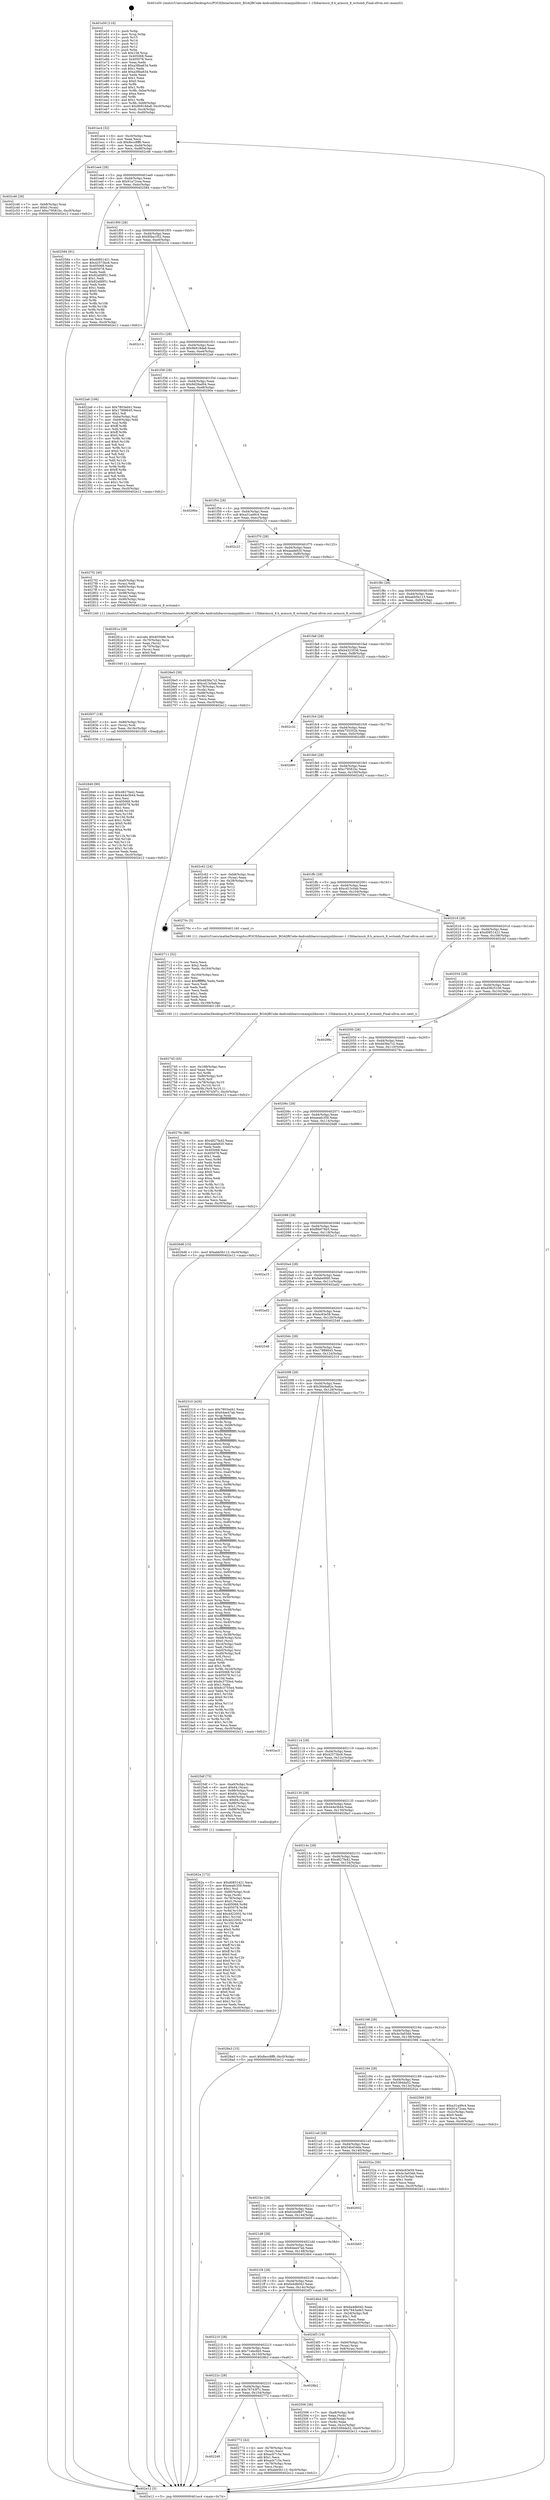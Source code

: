 digraph "0x401e50" {
  label = "0x401e50 (/mnt/c/Users/mathe/Desktop/tcc/POCII/binaries/extr_BGAQRCode-Androidzbarsrcmainjnilibiconv-1.15libarmscii_8.h_armscii_8_wctomb_Final-ollvm.out::main(0))"
  labelloc = "t"
  node[shape=record]

  Entry [label="",width=0.3,height=0.3,shape=circle,fillcolor=black,style=filled]
  "0x401ec4" [label="{
     0x401ec4 [32]\l
     | [instrs]\l
     &nbsp;&nbsp;0x401ec4 \<+6\>: mov -0xc0(%rbp),%eax\l
     &nbsp;&nbsp;0x401eca \<+2\>: mov %eax,%ecx\l
     &nbsp;&nbsp;0x401ecc \<+6\>: sub $0x8ecc8ff6,%ecx\l
     &nbsp;&nbsp;0x401ed2 \<+6\>: mov %eax,-0xd4(%rbp)\l
     &nbsp;&nbsp;0x401ed8 \<+6\>: mov %ecx,-0xd8(%rbp)\l
     &nbsp;&nbsp;0x401ede \<+6\>: je 0000000000402c46 \<main+0xdf6\>\l
  }"]
  "0x402c46" [label="{
     0x402c46 [28]\l
     | [instrs]\l
     &nbsp;&nbsp;0x402c46 \<+7\>: mov -0xb8(%rbp),%rax\l
     &nbsp;&nbsp;0x402c4d \<+6\>: movl $0x0,(%rax)\l
     &nbsp;&nbsp;0x402c53 \<+10\>: movl $0xc79581bc,-0xc0(%rbp)\l
     &nbsp;&nbsp;0x402c5d \<+5\>: jmp 0000000000402e12 \<main+0xfc2\>\l
  }"]
  "0x401ee4" [label="{
     0x401ee4 [28]\l
     | [instrs]\l
     &nbsp;&nbsp;0x401ee4 \<+5\>: jmp 0000000000401ee9 \<main+0x99\>\l
     &nbsp;&nbsp;0x401ee9 \<+6\>: mov -0xd4(%rbp),%eax\l
     &nbsp;&nbsp;0x401eef \<+5\>: sub $0x91a72cea,%eax\l
     &nbsp;&nbsp;0x401ef4 \<+6\>: mov %eax,-0xdc(%rbp)\l
     &nbsp;&nbsp;0x401efa \<+6\>: je 0000000000402584 \<main+0x734\>\l
  }"]
  Exit [label="",width=0.3,height=0.3,shape=circle,fillcolor=black,style=filled,peripheries=2]
  "0x402584" [label="{
     0x402584 [91]\l
     | [instrs]\l
     &nbsp;&nbsp;0x402584 \<+5\>: mov $0xd0851421,%eax\l
     &nbsp;&nbsp;0x402589 \<+5\>: mov $0x42573bc6,%ecx\l
     &nbsp;&nbsp;0x40258e \<+7\>: mov 0x405068,%edx\l
     &nbsp;&nbsp;0x402595 \<+7\>: mov 0x405078,%esi\l
     &nbsp;&nbsp;0x40259c \<+2\>: mov %edx,%edi\l
     &nbsp;&nbsp;0x40259e \<+6\>: add $0x82afd951,%edi\l
     &nbsp;&nbsp;0x4025a4 \<+3\>: sub $0x1,%edi\l
     &nbsp;&nbsp;0x4025a7 \<+6\>: sub $0x82afd951,%edi\l
     &nbsp;&nbsp;0x4025ad \<+3\>: imul %edi,%edx\l
     &nbsp;&nbsp;0x4025b0 \<+3\>: and $0x1,%edx\l
     &nbsp;&nbsp;0x4025b3 \<+3\>: cmp $0x0,%edx\l
     &nbsp;&nbsp;0x4025b6 \<+4\>: sete %r8b\l
     &nbsp;&nbsp;0x4025ba \<+3\>: cmp $0xa,%esi\l
     &nbsp;&nbsp;0x4025bd \<+4\>: setl %r9b\l
     &nbsp;&nbsp;0x4025c1 \<+3\>: mov %r8b,%r10b\l
     &nbsp;&nbsp;0x4025c4 \<+3\>: and %r9b,%r10b\l
     &nbsp;&nbsp;0x4025c7 \<+3\>: xor %r9b,%r8b\l
     &nbsp;&nbsp;0x4025ca \<+3\>: or %r8b,%r10b\l
     &nbsp;&nbsp;0x4025cd \<+4\>: test $0x1,%r10b\l
     &nbsp;&nbsp;0x4025d1 \<+3\>: cmovne %ecx,%eax\l
     &nbsp;&nbsp;0x4025d4 \<+6\>: mov %eax,-0xc0(%rbp)\l
     &nbsp;&nbsp;0x4025da \<+5\>: jmp 0000000000402e12 \<main+0xfc2\>\l
  }"]
  "0x401f00" [label="{
     0x401f00 [28]\l
     | [instrs]\l
     &nbsp;&nbsp;0x401f00 \<+5\>: jmp 0000000000401f05 \<main+0xb5\>\l
     &nbsp;&nbsp;0x401f05 \<+6\>: mov -0xd4(%rbp),%eax\l
     &nbsp;&nbsp;0x401f0b \<+5\>: sub $0x95ba1f52,%eax\l
     &nbsp;&nbsp;0x401f10 \<+6\>: mov %eax,-0xe0(%rbp)\l
     &nbsp;&nbsp;0x401f16 \<+6\>: je 0000000000402c14 \<main+0xdc4\>\l
  }"]
  "0x402849" [label="{
     0x402849 [90]\l
     | [instrs]\l
     &nbsp;&nbsp;0x402849 \<+5\>: mov $0x4827fa42,%eax\l
     &nbsp;&nbsp;0x40284e \<+5\>: mov $0x444e3b44,%edx\l
     &nbsp;&nbsp;0x402853 \<+2\>: xor %esi,%esi\l
     &nbsp;&nbsp;0x402855 \<+8\>: mov 0x405068,%r8d\l
     &nbsp;&nbsp;0x40285d \<+8\>: mov 0x405078,%r9d\l
     &nbsp;&nbsp;0x402865 \<+3\>: sub $0x1,%esi\l
     &nbsp;&nbsp;0x402868 \<+3\>: mov %r8d,%r10d\l
     &nbsp;&nbsp;0x40286b \<+3\>: add %esi,%r10d\l
     &nbsp;&nbsp;0x40286e \<+4\>: imul %r10d,%r8d\l
     &nbsp;&nbsp;0x402872 \<+4\>: and $0x1,%r8d\l
     &nbsp;&nbsp;0x402876 \<+4\>: cmp $0x0,%r8d\l
     &nbsp;&nbsp;0x40287a \<+4\>: sete %r11b\l
     &nbsp;&nbsp;0x40287e \<+4\>: cmp $0xa,%r9d\l
     &nbsp;&nbsp;0x402882 \<+3\>: setl %bl\l
     &nbsp;&nbsp;0x402885 \<+3\>: mov %r11b,%r14b\l
     &nbsp;&nbsp;0x402888 \<+3\>: and %bl,%r14b\l
     &nbsp;&nbsp;0x40288b \<+3\>: xor %bl,%r11b\l
     &nbsp;&nbsp;0x40288e \<+3\>: or %r11b,%r14b\l
     &nbsp;&nbsp;0x402891 \<+4\>: test $0x1,%r14b\l
     &nbsp;&nbsp;0x402895 \<+3\>: cmovne %edx,%eax\l
     &nbsp;&nbsp;0x402898 \<+6\>: mov %eax,-0xc0(%rbp)\l
     &nbsp;&nbsp;0x40289e \<+5\>: jmp 0000000000402e12 \<main+0xfc2\>\l
  }"]
  "0x402c14" [label="{
     0x402c14\l
  }", style=dashed]
  "0x401f1c" [label="{
     0x401f1c [28]\l
     | [instrs]\l
     &nbsp;&nbsp;0x401f1c \<+5\>: jmp 0000000000401f21 \<main+0xd1\>\l
     &nbsp;&nbsp;0x401f21 \<+6\>: mov -0xd4(%rbp),%eax\l
     &nbsp;&nbsp;0x401f27 \<+5\>: sub $0x9b918da8,%eax\l
     &nbsp;&nbsp;0x401f2c \<+6\>: mov %eax,-0xe4(%rbp)\l
     &nbsp;&nbsp;0x401f32 \<+6\>: je 00000000004022a6 \<main+0x456\>\l
  }"]
  "0x402837" [label="{
     0x402837 [18]\l
     | [instrs]\l
     &nbsp;&nbsp;0x402837 \<+4\>: mov -0x80(%rbp),%rcx\l
     &nbsp;&nbsp;0x40283b \<+3\>: mov (%rcx),%rdi\l
     &nbsp;&nbsp;0x40283e \<+6\>: mov %eax,-0x16c(%rbp)\l
     &nbsp;&nbsp;0x402844 \<+5\>: call 0000000000401030 \<free@plt\>\l
     | [calls]\l
     &nbsp;&nbsp;0x401030 \{1\} (unknown)\l
  }"]
  "0x4022a6" [label="{
     0x4022a6 [106]\l
     | [instrs]\l
     &nbsp;&nbsp;0x4022a6 \<+5\>: mov $0x7803ed41,%eax\l
     &nbsp;&nbsp;0x4022ab \<+5\>: mov $0x17888645,%ecx\l
     &nbsp;&nbsp;0x4022b0 \<+2\>: mov $0x1,%dl\l
     &nbsp;&nbsp;0x4022b2 \<+7\>: mov -0xba(%rbp),%sil\l
     &nbsp;&nbsp;0x4022b9 \<+7\>: mov -0xb9(%rbp),%dil\l
     &nbsp;&nbsp;0x4022c0 \<+3\>: mov %sil,%r8b\l
     &nbsp;&nbsp;0x4022c3 \<+4\>: xor $0xff,%r8b\l
     &nbsp;&nbsp;0x4022c7 \<+3\>: mov %dil,%r9b\l
     &nbsp;&nbsp;0x4022ca \<+4\>: xor $0xff,%r9b\l
     &nbsp;&nbsp;0x4022ce \<+3\>: xor $0x0,%dl\l
     &nbsp;&nbsp;0x4022d1 \<+3\>: mov %r8b,%r10b\l
     &nbsp;&nbsp;0x4022d4 \<+4\>: and $0x0,%r10b\l
     &nbsp;&nbsp;0x4022d8 \<+3\>: and %dl,%sil\l
     &nbsp;&nbsp;0x4022db \<+3\>: mov %r9b,%r11b\l
     &nbsp;&nbsp;0x4022de \<+4\>: and $0x0,%r11b\l
     &nbsp;&nbsp;0x4022e2 \<+3\>: and %dl,%dil\l
     &nbsp;&nbsp;0x4022e5 \<+3\>: or %sil,%r10b\l
     &nbsp;&nbsp;0x4022e8 \<+3\>: or %dil,%r11b\l
     &nbsp;&nbsp;0x4022eb \<+3\>: xor %r11b,%r10b\l
     &nbsp;&nbsp;0x4022ee \<+3\>: or %r9b,%r8b\l
     &nbsp;&nbsp;0x4022f1 \<+4\>: xor $0xff,%r8b\l
     &nbsp;&nbsp;0x4022f5 \<+3\>: or $0x0,%dl\l
     &nbsp;&nbsp;0x4022f8 \<+3\>: and %dl,%r8b\l
     &nbsp;&nbsp;0x4022fb \<+3\>: or %r8b,%r10b\l
     &nbsp;&nbsp;0x4022fe \<+4\>: test $0x1,%r10b\l
     &nbsp;&nbsp;0x402302 \<+3\>: cmovne %ecx,%eax\l
     &nbsp;&nbsp;0x402305 \<+6\>: mov %eax,-0xc0(%rbp)\l
     &nbsp;&nbsp;0x40230b \<+5\>: jmp 0000000000402e12 \<main+0xfc2\>\l
  }"]
  "0x401f38" [label="{
     0x401f38 [28]\l
     | [instrs]\l
     &nbsp;&nbsp;0x401f38 \<+5\>: jmp 0000000000401f3d \<main+0xed\>\l
     &nbsp;&nbsp;0x401f3d \<+6\>: mov -0xd4(%rbp),%eax\l
     &nbsp;&nbsp;0x401f43 \<+5\>: sub $0x9d29ad04,%eax\l
     &nbsp;&nbsp;0x401f48 \<+6\>: mov %eax,-0xe8(%rbp)\l
     &nbsp;&nbsp;0x401f4e \<+6\>: je 000000000040290e \<main+0xabe\>\l
  }"]
  "0x402e12" [label="{
     0x402e12 [5]\l
     | [instrs]\l
     &nbsp;&nbsp;0x402e12 \<+5\>: jmp 0000000000401ec4 \<main+0x74\>\l
  }"]
  "0x401e50" [label="{
     0x401e50 [116]\l
     | [instrs]\l
     &nbsp;&nbsp;0x401e50 \<+1\>: push %rbp\l
     &nbsp;&nbsp;0x401e51 \<+3\>: mov %rsp,%rbp\l
     &nbsp;&nbsp;0x401e54 \<+2\>: push %r15\l
     &nbsp;&nbsp;0x401e56 \<+2\>: push %r14\l
     &nbsp;&nbsp;0x401e58 \<+2\>: push %r13\l
     &nbsp;&nbsp;0x401e5a \<+2\>: push %r12\l
     &nbsp;&nbsp;0x401e5c \<+1\>: push %rbx\l
     &nbsp;&nbsp;0x401e5d \<+7\>: sub $0x158,%rsp\l
     &nbsp;&nbsp;0x401e64 \<+7\>: mov 0x405068,%eax\l
     &nbsp;&nbsp;0x401e6b \<+7\>: mov 0x405078,%ecx\l
     &nbsp;&nbsp;0x401e72 \<+2\>: mov %eax,%edx\l
     &nbsp;&nbsp;0x401e74 \<+6\>: sub $0xa38ba634,%edx\l
     &nbsp;&nbsp;0x401e7a \<+3\>: sub $0x1,%edx\l
     &nbsp;&nbsp;0x401e7d \<+6\>: add $0xa38ba634,%edx\l
     &nbsp;&nbsp;0x401e83 \<+3\>: imul %edx,%eax\l
     &nbsp;&nbsp;0x401e86 \<+3\>: and $0x1,%eax\l
     &nbsp;&nbsp;0x401e89 \<+3\>: cmp $0x0,%eax\l
     &nbsp;&nbsp;0x401e8c \<+4\>: sete %r8b\l
     &nbsp;&nbsp;0x401e90 \<+4\>: and $0x1,%r8b\l
     &nbsp;&nbsp;0x401e94 \<+7\>: mov %r8b,-0xba(%rbp)\l
     &nbsp;&nbsp;0x401e9b \<+3\>: cmp $0xa,%ecx\l
     &nbsp;&nbsp;0x401e9e \<+4\>: setl %r8b\l
     &nbsp;&nbsp;0x401ea2 \<+4\>: and $0x1,%r8b\l
     &nbsp;&nbsp;0x401ea6 \<+7\>: mov %r8b,-0xb9(%rbp)\l
     &nbsp;&nbsp;0x401ead \<+10\>: movl $0x9b918da8,-0xc0(%rbp)\l
     &nbsp;&nbsp;0x401eb7 \<+6\>: mov %edi,-0xc4(%rbp)\l
     &nbsp;&nbsp;0x401ebd \<+7\>: mov %rsi,-0xd0(%rbp)\l
  }"]
  "0x40281a" [label="{
     0x40281a [29]\l
     | [instrs]\l
     &nbsp;&nbsp;0x40281a \<+10\>: movabs $0x4030d6,%rdi\l
     &nbsp;&nbsp;0x402824 \<+4\>: mov -0x70(%rbp),%rcx\l
     &nbsp;&nbsp;0x402828 \<+2\>: mov %eax,(%rcx)\l
     &nbsp;&nbsp;0x40282a \<+4\>: mov -0x70(%rbp),%rcx\l
     &nbsp;&nbsp;0x40282e \<+2\>: mov (%rcx),%esi\l
     &nbsp;&nbsp;0x402830 \<+2\>: mov $0x0,%al\l
     &nbsp;&nbsp;0x402832 \<+5\>: call 0000000000401040 \<printf@plt\>\l
     | [calls]\l
     &nbsp;&nbsp;0x401040 \{1\} (unknown)\l
  }"]
  "0x40290e" [label="{
     0x40290e\l
  }", style=dashed]
  "0x401f54" [label="{
     0x401f54 [28]\l
     | [instrs]\l
     &nbsp;&nbsp;0x401f54 \<+5\>: jmp 0000000000401f59 \<main+0x109\>\l
     &nbsp;&nbsp;0x401f59 \<+6\>: mov -0xd4(%rbp),%eax\l
     &nbsp;&nbsp;0x401f5f \<+5\>: sub $0xa31a49c4,%eax\l
     &nbsp;&nbsp;0x401f64 \<+6\>: mov %eax,-0xec(%rbp)\l
     &nbsp;&nbsp;0x401f6a \<+6\>: je 0000000000402c23 \<main+0xdd3\>\l
  }"]
  "0x402248" [label="{
     0x402248\l
  }", style=dashed]
  "0x402c23" [label="{
     0x402c23\l
  }", style=dashed]
  "0x401f70" [label="{
     0x401f70 [28]\l
     | [instrs]\l
     &nbsp;&nbsp;0x401f70 \<+5\>: jmp 0000000000401f75 \<main+0x125\>\l
     &nbsp;&nbsp;0x401f75 \<+6\>: mov -0xd4(%rbp),%eax\l
     &nbsp;&nbsp;0x401f7b \<+5\>: sub $0xaaafa920,%eax\l
     &nbsp;&nbsp;0x401f80 \<+6\>: mov %eax,-0xf0(%rbp)\l
     &nbsp;&nbsp;0x401f86 \<+6\>: je 00000000004027f2 \<main+0x9a2\>\l
  }"]
  "0x402772" [label="{
     0x402772 [42]\l
     | [instrs]\l
     &nbsp;&nbsp;0x402772 \<+4\>: mov -0x78(%rbp),%rax\l
     &nbsp;&nbsp;0x402776 \<+2\>: mov (%rax),%ecx\l
     &nbsp;&nbsp;0x402778 \<+6\>: sub $0xacb715e,%ecx\l
     &nbsp;&nbsp;0x40277e \<+3\>: add $0x1,%ecx\l
     &nbsp;&nbsp;0x402781 \<+6\>: add $0xacb715e,%ecx\l
     &nbsp;&nbsp;0x402787 \<+4\>: mov -0x78(%rbp),%rax\l
     &nbsp;&nbsp;0x40278b \<+2\>: mov %ecx,(%rax)\l
     &nbsp;&nbsp;0x40278d \<+10\>: movl $0xabb5b113,-0xc0(%rbp)\l
     &nbsp;&nbsp;0x402797 \<+5\>: jmp 0000000000402e12 \<main+0xfc2\>\l
  }"]
  "0x4027f2" [label="{
     0x4027f2 [40]\l
     | [instrs]\l
     &nbsp;&nbsp;0x4027f2 \<+7\>: mov -0xa0(%rbp),%rax\l
     &nbsp;&nbsp;0x4027f9 \<+2\>: mov (%rax),%edi\l
     &nbsp;&nbsp;0x4027fb \<+4\>: mov -0x80(%rbp),%rax\l
     &nbsp;&nbsp;0x4027ff \<+3\>: mov (%rax),%rsi\l
     &nbsp;&nbsp;0x402802 \<+7\>: mov -0x98(%rbp),%rax\l
     &nbsp;&nbsp;0x402809 \<+2\>: mov (%rax),%edx\l
     &nbsp;&nbsp;0x40280b \<+7\>: mov -0x90(%rbp),%rax\l
     &nbsp;&nbsp;0x402812 \<+3\>: mov (%rax),%rcx\l
     &nbsp;&nbsp;0x402815 \<+5\>: call 0000000000401240 \<armscii_8_wctomb\>\l
     | [calls]\l
     &nbsp;&nbsp;0x401240 \{1\} (/mnt/c/Users/mathe/Desktop/tcc/POCII/binaries/extr_BGAQRCode-Androidzbarsrcmainjnilibiconv-1.15libarmscii_8.h_armscii_8_wctomb_Final-ollvm.out::armscii_8_wctomb)\l
  }"]
  "0x401f8c" [label="{
     0x401f8c [28]\l
     | [instrs]\l
     &nbsp;&nbsp;0x401f8c \<+5\>: jmp 0000000000401f91 \<main+0x141\>\l
     &nbsp;&nbsp;0x401f91 \<+6\>: mov -0xd4(%rbp),%eax\l
     &nbsp;&nbsp;0x401f97 \<+5\>: sub $0xabb5b113,%eax\l
     &nbsp;&nbsp;0x401f9c \<+6\>: mov %eax,-0xf4(%rbp)\l
     &nbsp;&nbsp;0x401fa2 \<+6\>: je 00000000004026e5 \<main+0x895\>\l
  }"]
  "0x40222c" [label="{
     0x40222c [28]\l
     | [instrs]\l
     &nbsp;&nbsp;0x40222c \<+5\>: jmp 0000000000402231 \<main+0x3e1\>\l
     &nbsp;&nbsp;0x402231 \<+6\>: mov -0xd4(%rbp),%eax\l
     &nbsp;&nbsp;0x402237 \<+5\>: sub $0x76743f7c,%eax\l
     &nbsp;&nbsp;0x40223c \<+6\>: mov %eax,-0x154(%rbp)\l
     &nbsp;&nbsp;0x402242 \<+6\>: je 0000000000402772 \<main+0x922\>\l
  }"]
  "0x4026e5" [label="{
     0x4026e5 [39]\l
     | [instrs]\l
     &nbsp;&nbsp;0x4026e5 \<+5\>: mov $0xdd36a7c2,%eax\l
     &nbsp;&nbsp;0x4026ea \<+5\>: mov $0xcd13c0ab,%ecx\l
     &nbsp;&nbsp;0x4026ef \<+4\>: mov -0x78(%rbp),%rdx\l
     &nbsp;&nbsp;0x4026f3 \<+2\>: mov (%rdx),%esi\l
     &nbsp;&nbsp;0x4026f5 \<+7\>: mov -0x88(%rbp),%rdx\l
     &nbsp;&nbsp;0x4026fc \<+2\>: cmp (%rdx),%esi\l
     &nbsp;&nbsp;0x4026fe \<+3\>: cmovl %ecx,%eax\l
     &nbsp;&nbsp;0x402701 \<+6\>: mov %eax,-0xc0(%rbp)\l
     &nbsp;&nbsp;0x402707 \<+5\>: jmp 0000000000402e12 \<main+0xfc2\>\l
  }"]
  "0x401fa8" [label="{
     0x401fa8 [28]\l
     | [instrs]\l
     &nbsp;&nbsp;0x401fa8 \<+5\>: jmp 0000000000401fad \<main+0x15d\>\l
     &nbsp;&nbsp;0x401fad \<+6\>: mov -0xd4(%rbp),%eax\l
     &nbsp;&nbsp;0x401fb3 \<+5\>: sub $0xb4323536,%eax\l
     &nbsp;&nbsp;0x401fb8 \<+6\>: mov %eax,-0xf8(%rbp)\l
     &nbsp;&nbsp;0x401fbe \<+6\>: je 0000000000402c32 \<main+0xde2\>\l
  }"]
  "0x4028b2" [label="{
     0x4028b2\l
  }", style=dashed]
  "0x402c32" [label="{
     0x402c32\l
  }", style=dashed]
  "0x401fc4" [label="{
     0x401fc4 [28]\l
     | [instrs]\l
     &nbsp;&nbsp;0x401fc4 \<+5\>: jmp 0000000000401fc9 \<main+0x179\>\l
     &nbsp;&nbsp;0x401fc9 \<+6\>: mov -0xd4(%rbp),%eax\l
     &nbsp;&nbsp;0x401fcf \<+5\>: sub $0xb755352b,%eax\l
     &nbsp;&nbsp;0x401fd4 \<+6\>: mov %eax,-0xfc(%rbp)\l
     &nbsp;&nbsp;0x401fda \<+6\>: je 0000000000402d90 \<main+0xf40\>\l
  }"]
  "0x402745" [label="{
     0x402745 [45]\l
     | [instrs]\l
     &nbsp;&nbsp;0x402745 \<+6\>: mov -0x168(%rbp),%ecx\l
     &nbsp;&nbsp;0x40274b \<+3\>: imul %eax,%ecx\l
     &nbsp;&nbsp;0x40274e \<+3\>: mov %cl,%r8b\l
     &nbsp;&nbsp;0x402751 \<+4\>: mov -0x80(%rbp),%r9\l
     &nbsp;&nbsp;0x402755 \<+3\>: mov (%r9),%r9\l
     &nbsp;&nbsp;0x402758 \<+4\>: mov -0x78(%rbp),%r10\l
     &nbsp;&nbsp;0x40275c \<+3\>: movslq (%r10),%r10\l
     &nbsp;&nbsp;0x40275f \<+4\>: mov %r8b,(%r9,%r10,1)\l
     &nbsp;&nbsp;0x402763 \<+10\>: movl $0x76743f7c,-0xc0(%rbp)\l
     &nbsp;&nbsp;0x40276d \<+5\>: jmp 0000000000402e12 \<main+0xfc2\>\l
  }"]
  "0x402d90" [label="{
     0x402d90\l
  }", style=dashed]
  "0x401fe0" [label="{
     0x401fe0 [28]\l
     | [instrs]\l
     &nbsp;&nbsp;0x401fe0 \<+5\>: jmp 0000000000401fe5 \<main+0x195\>\l
     &nbsp;&nbsp;0x401fe5 \<+6\>: mov -0xd4(%rbp),%eax\l
     &nbsp;&nbsp;0x401feb \<+5\>: sub $0xc79581bc,%eax\l
     &nbsp;&nbsp;0x401ff0 \<+6\>: mov %eax,-0x100(%rbp)\l
     &nbsp;&nbsp;0x401ff6 \<+6\>: je 0000000000402c62 \<main+0xe12\>\l
  }"]
  "0x402711" [label="{
     0x402711 [52]\l
     | [instrs]\l
     &nbsp;&nbsp;0x402711 \<+2\>: xor %ecx,%ecx\l
     &nbsp;&nbsp;0x402713 \<+5\>: mov $0x2,%edx\l
     &nbsp;&nbsp;0x402718 \<+6\>: mov %edx,-0x164(%rbp)\l
     &nbsp;&nbsp;0x40271e \<+1\>: cltd\l
     &nbsp;&nbsp;0x40271f \<+6\>: mov -0x164(%rbp),%esi\l
     &nbsp;&nbsp;0x402725 \<+2\>: idiv %esi\l
     &nbsp;&nbsp;0x402727 \<+6\>: imul $0xfffffffe,%edx,%edx\l
     &nbsp;&nbsp;0x40272d \<+2\>: mov %ecx,%edi\l
     &nbsp;&nbsp;0x40272f \<+2\>: sub %edx,%edi\l
     &nbsp;&nbsp;0x402731 \<+2\>: mov %ecx,%edx\l
     &nbsp;&nbsp;0x402733 \<+3\>: sub $0x1,%edx\l
     &nbsp;&nbsp;0x402736 \<+2\>: add %edx,%edi\l
     &nbsp;&nbsp;0x402738 \<+2\>: sub %edi,%ecx\l
     &nbsp;&nbsp;0x40273a \<+6\>: mov %ecx,-0x168(%rbp)\l
     &nbsp;&nbsp;0x402740 \<+5\>: call 0000000000401160 \<next_i\>\l
     | [calls]\l
     &nbsp;&nbsp;0x401160 \{1\} (/mnt/c/Users/mathe/Desktop/tcc/POCII/binaries/extr_BGAQRCode-Androidzbarsrcmainjnilibiconv-1.15libarmscii_8.h_armscii_8_wctomb_Final-ollvm.out::next_i)\l
  }"]
  "0x402c62" [label="{
     0x402c62 [24]\l
     | [instrs]\l
     &nbsp;&nbsp;0x402c62 \<+7\>: mov -0xb8(%rbp),%rax\l
     &nbsp;&nbsp;0x402c69 \<+2\>: mov (%rax),%eax\l
     &nbsp;&nbsp;0x402c6b \<+4\>: lea -0x28(%rbp),%rsp\l
     &nbsp;&nbsp;0x402c6f \<+1\>: pop %rbx\l
     &nbsp;&nbsp;0x402c70 \<+2\>: pop %r12\l
     &nbsp;&nbsp;0x402c72 \<+2\>: pop %r13\l
     &nbsp;&nbsp;0x402c74 \<+2\>: pop %r14\l
     &nbsp;&nbsp;0x402c76 \<+2\>: pop %r15\l
     &nbsp;&nbsp;0x402c78 \<+1\>: pop %rbp\l
     &nbsp;&nbsp;0x402c79 \<+1\>: ret\l
  }"]
  "0x401ffc" [label="{
     0x401ffc [28]\l
     | [instrs]\l
     &nbsp;&nbsp;0x401ffc \<+5\>: jmp 0000000000402001 \<main+0x1b1\>\l
     &nbsp;&nbsp;0x402001 \<+6\>: mov -0xd4(%rbp),%eax\l
     &nbsp;&nbsp;0x402007 \<+5\>: sub $0xcd13c0ab,%eax\l
     &nbsp;&nbsp;0x40200c \<+6\>: mov %eax,-0x104(%rbp)\l
     &nbsp;&nbsp;0x402012 \<+6\>: je 000000000040270c \<main+0x8bc\>\l
  }"]
  "0x40262a" [label="{
     0x40262a [172]\l
     | [instrs]\l
     &nbsp;&nbsp;0x40262a \<+5\>: mov $0xd0851421,%ecx\l
     &nbsp;&nbsp;0x40262f \<+5\>: mov $0xeeafc359,%edx\l
     &nbsp;&nbsp;0x402634 \<+3\>: mov $0x1,%sil\l
     &nbsp;&nbsp;0x402637 \<+4\>: mov -0x80(%rbp),%rdi\l
     &nbsp;&nbsp;0x40263b \<+3\>: mov %rax,(%rdi)\l
     &nbsp;&nbsp;0x40263e \<+4\>: mov -0x78(%rbp),%rax\l
     &nbsp;&nbsp;0x402642 \<+6\>: movl $0x0,(%rax)\l
     &nbsp;&nbsp;0x402648 \<+8\>: mov 0x405068,%r8d\l
     &nbsp;&nbsp;0x402650 \<+8\>: mov 0x405078,%r9d\l
     &nbsp;&nbsp;0x402658 \<+3\>: mov %r8d,%r10d\l
     &nbsp;&nbsp;0x40265b \<+7\>: add $0x4d22002,%r10d\l
     &nbsp;&nbsp;0x402662 \<+4\>: sub $0x1,%r10d\l
     &nbsp;&nbsp;0x402666 \<+7\>: sub $0x4d22002,%r10d\l
     &nbsp;&nbsp;0x40266d \<+4\>: imul %r10d,%r8d\l
     &nbsp;&nbsp;0x402671 \<+4\>: and $0x1,%r8d\l
     &nbsp;&nbsp;0x402675 \<+4\>: cmp $0x0,%r8d\l
     &nbsp;&nbsp;0x402679 \<+4\>: sete %r11b\l
     &nbsp;&nbsp;0x40267d \<+4\>: cmp $0xa,%r9d\l
     &nbsp;&nbsp;0x402681 \<+3\>: setl %bl\l
     &nbsp;&nbsp;0x402684 \<+3\>: mov %r11b,%r14b\l
     &nbsp;&nbsp;0x402687 \<+4\>: xor $0xff,%r14b\l
     &nbsp;&nbsp;0x40268b \<+3\>: mov %bl,%r15b\l
     &nbsp;&nbsp;0x40268e \<+4\>: xor $0xff,%r15b\l
     &nbsp;&nbsp;0x402692 \<+4\>: xor $0x0,%sil\l
     &nbsp;&nbsp;0x402696 \<+3\>: mov %r14b,%r12b\l
     &nbsp;&nbsp;0x402699 \<+4\>: and $0x0,%r12b\l
     &nbsp;&nbsp;0x40269d \<+3\>: and %sil,%r11b\l
     &nbsp;&nbsp;0x4026a0 \<+3\>: mov %r15b,%r13b\l
     &nbsp;&nbsp;0x4026a3 \<+4\>: and $0x0,%r13b\l
     &nbsp;&nbsp;0x4026a7 \<+3\>: and %sil,%bl\l
     &nbsp;&nbsp;0x4026aa \<+3\>: or %r11b,%r12b\l
     &nbsp;&nbsp;0x4026ad \<+3\>: or %bl,%r13b\l
     &nbsp;&nbsp;0x4026b0 \<+3\>: xor %r13b,%r12b\l
     &nbsp;&nbsp;0x4026b3 \<+3\>: or %r15b,%r14b\l
     &nbsp;&nbsp;0x4026b6 \<+4\>: xor $0xff,%r14b\l
     &nbsp;&nbsp;0x4026ba \<+4\>: or $0x0,%sil\l
     &nbsp;&nbsp;0x4026be \<+3\>: and %sil,%r14b\l
     &nbsp;&nbsp;0x4026c1 \<+3\>: or %r14b,%r12b\l
     &nbsp;&nbsp;0x4026c4 \<+4\>: test $0x1,%r12b\l
     &nbsp;&nbsp;0x4026c8 \<+3\>: cmovne %edx,%ecx\l
     &nbsp;&nbsp;0x4026cb \<+6\>: mov %ecx,-0xc0(%rbp)\l
     &nbsp;&nbsp;0x4026d1 \<+5\>: jmp 0000000000402e12 \<main+0xfc2\>\l
  }"]
  "0x40270c" [label="{
     0x40270c [5]\l
     | [instrs]\l
     &nbsp;&nbsp;0x40270c \<+5\>: call 0000000000401160 \<next_i\>\l
     | [calls]\l
     &nbsp;&nbsp;0x401160 \{1\} (/mnt/c/Users/mathe/Desktop/tcc/POCII/binaries/extr_BGAQRCode-Androidzbarsrcmainjnilibiconv-1.15libarmscii_8.h_armscii_8_wctomb_Final-ollvm.out::next_i)\l
  }"]
  "0x402018" [label="{
     0x402018 [28]\l
     | [instrs]\l
     &nbsp;&nbsp;0x402018 \<+5\>: jmp 000000000040201d \<main+0x1cd\>\l
     &nbsp;&nbsp;0x40201d \<+6\>: mov -0xd4(%rbp),%eax\l
     &nbsp;&nbsp;0x402023 \<+5\>: sub $0xd0851421,%eax\l
     &nbsp;&nbsp;0x402028 \<+6\>: mov %eax,-0x108(%rbp)\l
     &nbsp;&nbsp;0x40202e \<+6\>: je 0000000000402cbf \<main+0xe6f\>\l
  }"]
  "0x402506" [label="{
     0x402506 [36]\l
     | [instrs]\l
     &nbsp;&nbsp;0x402506 \<+7\>: mov -0xa8(%rbp),%rdi\l
     &nbsp;&nbsp;0x40250d \<+2\>: mov %eax,(%rdi)\l
     &nbsp;&nbsp;0x40250f \<+7\>: mov -0xa8(%rbp),%rdi\l
     &nbsp;&nbsp;0x402516 \<+2\>: mov (%rdi),%eax\l
     &nbsp;&nbsp;0x402518 \<+3\>: mov %eax,-0x2c(%rbp)\l
     &nbsp;&nbsp;0x40251b \<+10\>: movl $0x5394da52,-0xc0(%rbp)\l
     &nbsp;&nbsp;0x402525 \<+5\>: jmp 0000000000402e12 \<main+0xfc2\>\l
  }"]
  "0x402cbf" [label="{
     0x402cbf\l
  }", style=dashed]
  "0x402034" [label="{
     0x402034 [28]\l
     | [instrs]\l
     &nbsp;&nbsp;0x402034 \<+5\>: jmp 0000000000402039 \<main+0x1e9\>\l
     &nbsp;&nbsp;0x402039 \<+6\>: mov -0xd4(%rbp),%eax\l
     &nbsp;&nbsp;0x40203f \<+5\>: sub $0xd3825109,%eax\l
     &nbsp;&nbsp;0x402044 \<+6\>: mov %eax,-0x10c(%rbp)\l
     &nbsp;&nbsp;0x40204a \<+6\>: je 000000000040298c \<main+0xb3c\>\l
  }"]
  "0x402210" [label="{
     0x402210 [28]\l
     | [instrs]\l
     &nbsp;&nbsp;0x402210 \<+5\>: jmp 0000000000402215 \<main+0x3c5\>\l
     &nbsp;&nbsp;0x402215 \<+6\>: mov -0xd4(%rbp),%eax\l
     &nbsp;&nbsp;0x40221b \<+5\>: sub $0x71ebc6b5,%eax\l
     &nbsp;&nbsp;0x402220 \<+6\>: mov %eax,-0x150(%rbp)\l
     &nbsp;&nbsp;0x402226 \<+6\>: je 00000000004028b2 \<main+0xa62\>\l
  }"]
  "0x40298c" [label="{
     0x40298c\l
  }", style=dashed]
  "0x402050" [label="{
     0x402050 [28]\l
     | [instrs]\l
     &nbsp;&nbsp;0x402050 \<+5\>: jmp 0000000000402055 \<main+0x205\>\l
     &nbsp;&nbsp;0x402055 \<+6\>: mov -0xd4(%rbp),%eax\l
     &nbsp;&nbsp;0x40205b \<+5\>: sub $0xdd36a7c2,%eax\l
     &nbsp;&nbsp;0x402060 \<+6\>: mov %eax,-0x110(%rbp)\l
     &nbsp;&nbsp;0x402066 \<+6\>: je 000000000040279c \<main+0x94c\>\l
  }"]
  "0x4024f3" [label="{
     0x4024f3 [19]\l
     | [instrs]\l
     &nbsp;&nbsp;0x4024f3 \<+7\>: mov -0xb0(%rbp),%rax\l
     &nbsp;&nbsp;0x4024fa \<+3\>: mov (%rax),%rax\l
     &nbsp;&nbsp;0x4024fd \<+4\>: mov 0x8(%rax),%rdi\l
     &nbsp;&nbsp;0x402501 \<+5\>: call 0000000000401060 \<atoi@plt\>\l
     | [calls]\l
     &nbsp;&nbsp;0x401060 \{1\} (unknown)\l
  }"]
  "0x40279c" [label="{
     0x40279c [86]\l
     | [instrs]\l
     &nbsp;&nbsp;0x40279c \<+5\>: mov $0x4827fa42,%eax\l
     &nbsp;&nbsp;0x4027a1 \<+5\>: mov $0xaaafa920,%ecx\l
     &nbsp;&nbsp;0x4027a6 \<+2\>: xor %edx,%edx\l
     &nbsp;&nbsp;0x4027a8 \<+7\>: mov 0x405068,%esi\l
     &nbsp;&nbsp;0x4027af \<+7\>: mov 0x405078,%edi\l
     &nbsp;&nbsp;0x4027b6 \<+3\>: sub $0x1,%edx\l
     &nbsp;&nbsp;0x4027b9 \<+3\>: mov %esi,%r8d\l
     &nbsp;&nbsp;0x4027bc \<+3\>: add %edx,%r8d\l
     &nbsp;&nbsp;0x4027bf \<+4\>: imul %r8d,%esi\l
     &nbsp;&nbsp;0x4027c3 \<+3\>: and $0x1,%esi\l
     &nbsp;&nbsp;0x4027c6 \<+3\>: cmp $0x0,%esi\l
     &nbsp;&nbsp;0x4027c9 \<+4\>: sete %r9b\l
     &nbsp;&nbsp;0x4027cd \<+3\>: cmp $0xa,%edi\l
     &nbsp;&nbsp;0x4027d0 \<+4\>: setl %r10b\l
     &nbsp;&nbsp;0x4027d4 \<+3\>: mov %r9b,%r11b\l
     &nbsp;&nbsp;0x4027d7 \<+3\>: and %r10b,%r11b\l
     &nbsp;&nbsp;0x4027da \<+3\>: xor %r10b,%r9b\l
     &nbsp;&nbsp;0x4027dd \<+3\>: or %r9b,%r11b\l
     &nbsp;&nbsp;0x4027e0 \<+4\>: test $0x1,%r11b\l
     &nbsp;&nbsp;0x4027e4 \<+3\>: cmovne %ecx,%eax\l
     &nbsp;&nbsp;0x4027e7 \<+6\>: mov %eax,-0xc0(%rbp)\l
     &nbsp;&nbsp;0x4027ed \<+5\>: jmp 0000000000402e12 \<main+0xfc2\>\l
  }"]
  "0x40206c" [label="{
     0x40206c [28]\l
     | [instrs]\l
     &nbsp;&nbsp;0x40206c \<+5\>: jmp 0000000000402071 \<main+0x221\>\l
     &nbsp;&nbsp;0x402071 \<+6\>: mov -0xd4(%rbp),%eax\l
     &nbsp;&nbsp;0x402077 \<+5\>: sub $0xeeafc359,%eax\l
     &nbsp;&nbsp;0x40207c \<+6\>: mov %eax,-0x114(%rbp)\l
     &nbsp;&nbsp;0x402082 \<+6\>: je 00000000004026d6 \<main+0x886\>\l
  }"]
  "0x4021f4" [label="{
     0x4021f4 [28]\l
     | [instrs]\l
     &nbsp;&nbsp;0x4021f4 \<+5\>: jmp 00000000004021f9 \<main+0x3a9\>\l
     &nbsp;&nbsp;0x4021f9 \<+6\>: mov -0xd4(%rbp),%eax\l
     &nbsp;&nbsp;0x4021ff \<+5\>: sub $0x6a4db042,%eax\l
     &nbsp;&nbsp;0x402204 \<+6\>: mov %eax,-0x14c(%rbp)\l
     &nbsp;&nbsp;0x40220a \<+6\>: je 00000000004024f3 \<main+0x6a3\>\l
  }"]
  "0x4026d6" [label="{
     0x4026d6 [15]\l
     | [instrs]\l
     &nbsp;&nbsp;0x4026d6 \<+10\>: movl $0xabb5b113,-0xc0(%rbp)\l
     &nbsp;&nbsp;0x4026e0 \<+5\>: jmp 0000000000402e12 \<main+0xfc2\>\l
  }"]
  "0x402088" [label="{
     0x402088 [28]\l
     | [instrs]\l
     &nbsp;&nbsp;0x402088 \<+5\>: jmp 000000000040208d \<main+0x23d\>\l
     &nbsp;&nbsp;0x40208d \<+6\>: mov -0xd4(%rbp),%eax\l
     &nbsp;&nbsp;0x402093 \<+5\>: sub $0xf6b076b5,%eax\l
     &nbsp;&nbsp;0x402098 \<+6\>: mov %eax,-0x118(%rbp)\l
     &nbsp;&nbsp;0x40209e \<+6\>: je 0000000000402a15 \<main+0xbc5\>\l
  }"]
  "0x4024b4" [label="{
     0x4024b4 [30]\l
     | [instrs]\l
     &nbsp;&nbsp;0x4024b4 \<+5\>: mov $0x6a4db042,%eax\l
     &nbsp;&nbsp;0x4024b9 \<+5\>: mov $0x7843ade3,%ecx\l
     &nbsp;&nbsp;0x4024be \<+3\>: mov -0x2d(%rbp),%dl\l
     &nbsp;&nbsp;0x4024c1 \<+3\>: test $0x1,%dl\l
     &nbsp;&nbsp;0x4024c4 \<+3\>: cmovne %ecx,%eax\l
     &nbsp;&nbsp;0x4024c7 \<+6\>: mov %eax,-0xc0(%rbp)\l
     &nbsp;&nbsp;0x4024cd \<+5\>: jmp 0000000000402e12 \<main+0xfc2\>\l
  }"]
  "0x402a15" [label="{
     0x402a15\l
  }", style=dashed]
  "0x4020a4" [label="{
     0x4020a4 [28]\l
     | [instrs]\l
     &nbsp;&nbsp;0x4020a4 \<+5\>: jmp 00000000004020a9 \<main+0x259\>\l
     &nbsp;&nbsp;0x4020a9 \<+6\>: mov -0xd4(%rbp),%eax\l
     &nbsp;&nbsp;0x4020af \<+5\>: sub $0xfabe0fd0,%eax\l
     &nbsp;&nbsp;0x4020b4 \<+6\>: mov %eax,-0x11c(%rbp)\l
     &nbsp;&nbsp;0x4020ba \<+6\>: je 0000000000402ad2 \<main+0xc82\>\l
  }"]
  "0x4021d8" [label="{
     0x4021d8 [28]\l
     | [instrs]\l
     &nbsp;&nbsp;0x4021d8 \<+5\>: jmp 00000000004021dd \<main+0x38d\>\l
     &nbsp;&nbsp;0x4021dd \<+6\>: mov -0xd4(%rbp),%eax\l
     &nbsp;&nbsp;0x4021e3 \<+5\>: sub $0x64ee47ab,%eax\l
     &nbsp;&nbsp;0x4021e8 \<+6\>: mov %eax,-0x148(%rbp)\l
     &nbsp;&nbsp;0x4021ee \<+6\>: je 00000000004024b4 \<main+0x664\>\l
  }"]
  "0x402ad2" [label="{
     0x402ad2\l
  }", style=dashed]
  "0x4020c0" [label="{
     0x4020c0 [28]\l
     | [instrs]\l
     &nbsp;&nbsp;0x4020c0 \<+5\>: jmp 00000000004020c5 \<main+0x275\>\l
     &nbsp;&nbsp;0x4020c5 \<+6\>: mov -0xd4(%rbp),%eax\l
     &nbsp;&nbsp;0x4020cb \<+5\>: sub $0xbc83e59,%eax\l
     &nbsp;&nbsp;0x4020d0 \<+6\>: mov %eax,-0x120(%rbp)\l
     &nbsp;&nbsp;0x4020d6 \<+6\>: je 0000000000402548 \<main+0x6f8\>\l
  }"]
  "0x402b65" [label="{
     0x402b65\l
  }", style=dashed]
  "0x402548" [label="{
     0x402548\l
  }", style=dashed]
  "0x4020dc" [label="{
     0x4020dc [28]\l
     | [instrs]\l
     &nbsp;&nbsp;0x4020dc \<+5\>: jmp 00000000004020e1 \<main+0x291\>\l
     &nbsp;&nbsp;0x4020e1 \<+6\>: mov -0xd4(%rbp),%eax\l
     &nbsp;&nbsp;0x4020e7 \<+5\>: sub $0x17888645,%eax\l
     &nbsp;&nbsp;0x4020ec \<+6\>: mov %eax,-0x124(%rbp)\l
     &nbsp;&nbsp;0x4020f2 \<+6\>: je 0000000000402310 \<main+0x4c0\>\l
  }"]
  "0x4021bc" [label="{
     0x4021bc [28]\l
     | [instrs]\l
     &nbsp;&nbsp;0x4021bc \<+5\>: jmp 00000000004021c1 \<main+0x371\>\l
     &nbsp;&nbsp;0x4021c1 \<+6\>: mov -0xd4(%rbp),%eax\l
     &nbsp;&nbsp;0x4021c7 \<+5\>: sub $0x62ebf8d7,%eax\l
     &nbsp;&nbsp;0x4021cc \<+6\>: mov %eax,-0x144(%rbp)\l
     &nbsp;&nbsp;0x4021d2 \<+6\>: je 0000000000402b65 \<main+0xd15\>\l
  }"]
  "0x402310" [label="{
     0x402310 [420]\l
     | [instrs]\l
     &nbsp;&nbsp;0x402310 \<+5\>: mov $0x7803ed41,%eax\l
     &nbsp;&nbsp;0x402315 \<+5\>: mov $0x64ee47ab,%ecx\l
     &nbsp;&nbsp;0x40231a \<+3\>: mov %rsp,%rdx\l
     &nbsp;&nbsp;0x40231d \<+4\>: add $0xfffffffffffffff0,%rdx\l
     &nbsp;&nbsp;0x402321 \<+3\>: mov %rdx,%rsp\l
     &nbsp;&nbsp;0x402324 \<+7\>: mov %rdx,-0xb8(%rbp)\l
     &nbsp;&nbsp;0x40232b \<+3\>: mov %rsp,%rdx\l
     &nbsp;&nbsp;0x40232e \<+4\>: add $0xfffffffffffffff0,%rdx\l
     &nbsp;&nbsp;0x402332 \<+3\>: mov %rdx,%rsp\l
     &nbsp;&nbsp;0x402335 \<+3\>: mov %rsp,%rsi\l
     &nbsp;&nbsp;0x402338 \<+4\>: add $0xfffffffffffffff0,%rsi\l
     &nbsp;&nbsp;0x40233c \<+3\>: mov %rsi,%rsp\l
     &nbsp;&nbsp;0x40233f \<+7\>: mov %rsi,-0xb0(%rbp)\l
     &nbsp;&nbsp;0x402346 \<+3\>: mov %rsp,%rsi\l
     &nbsp;&nbsp;0x402349 \<+4\>: add $0xfffffffffffffff0,%rsi\l
     &nbsp;&nbsp;0x40234d \<+3\>: mov %rsi,%rsp\l
     &nbsp;&nbsp;0x402350 \<+7\>: mov %rsi,-0xa8(%rbp)\l
     &nbsp;&nbsp;0x402357 \<+3\>: mov %rsp,%rsi\l
     &nbsp;&nbsp;0x40235a \<+4\>: add $0xfffffffffffffff0,%rsi\l
     &nbsp;&nbsp;0x40235e \<+3\>: mov %rsi,%rsp\l
     &nbsp;&nbsp;0x402361 \<+7\>: mov %rsi,-0xa0(%rbp)\l
     &nbsp;&nbsp;0x402368 \<+3\>: mov %rsp,%rsi\l
     &nbsp;&nbsp;0x40236b \<+4\>: add $0xfffffffffffffff0,%rsi\l
     &nbsp;&nbsp;0x40236f \<+3\>: mov %rsi,%rsp\l
     &nbsp;&nbsp;0x402372 \<+7\>: mov %rsi,-0x98(%rbp)\l
     &nbsp;&nbsp;0x402379 \<+3\>: mov %rsp,%rsi\l
     &nbsp;&nbsp;0x40237c \<+4\>: add $0xfffffffffffffff0,%rsi\l
     &nbsp;&nbsp;0x402380 \<+3\>: mov %rsi,%rsp\l
     &nbsp;&nbsp;0x402383 \<+7\>: mov %rsi,-0x90(%rbp)\l
     &nbsp;&nbsp;0x40238a \<+3\>: mov %rsp,%rsi\l
     &nbsp;&nbsp;0x40238d \<+4\>: add $0xfffffffffffffff0,%rsi\l
     &nbsp;&nbsp;0x402391 \<+3\>: mov %rsi,%rsp\l
     &nbsp;&nbsp;0x402394 \<+7\>: mov %rsi,-0x88(%rbp)\l
     &nbsp;&nbsp;0x40239b \<+3\>: mov %rsp,%rsi\l
     &nbsp;&nbsp;0x40239e \<+4\>: add $0xfffffffffffffff0,%rsi\l
     &nbsp;&nbsp;0x4023a2 \<+3\>: mov %rsi,%rsp\l
     &nbsp;&nbsp;0x4023a5 \<+4\>: mov %rsi,-0x80(%rbp)\l
     &nbsp;&nbsp;0x4023a9 \<+3\>: mov %rsp,%rsi\l
     &nbsp;&nbsp;0x4023ac \<+4\>: add $0xfffffffffffffff0,%rsi\l
     &nbsp;&nbsp;0x4023b0 \<+3\>: mov %rsi,%rsp\l
     &nbsp;&nbsp;0x4023b3 \<+4\>: mov %rsi,-0x78(%rbp)\l
     &nbsp;&nbsp;0x4023b7 \<+3\>: mov %rsp,%rsi\l
     &nbsp;&nbsp;0x4023ba \<+4\>: add $0xfffffffffffffff0,%rsi\l
     &nbsp;&nbsp;0x4023be \<+3\>: mov %rsi,%rsp\l
     &nbsp;&nbsp;0x4023c1 \<+4\>: mov %rsi,-0x70(%rbp)\l
     &nbsp;&nbsp;0x4023c5 \<+3\>: mov %rsp,%rsi\l
     &nbsp;&nbsp;0x4023c8 \<+4\>: add $0xfffffffffffffff0,%rsi\l
     &nbsp;&nbsp;0x4023cc \<+3\>: mov %rsi,%rsp\l
     &nbsp;&nbsp;0x4023cf \<+4\>: mov %rsi,-0x68(%rbp)\l
     &nbsp;&nbsp;0x4023d3 \<+3\>: mov %rsp,%rsi\l
     &nbsp;&nbsp;0x4023d6 \<+4\>: add $0xfffffffffffffff0,%rsi\l
     &nbsp;&nbsp;0x4023da \<+3\>: mov %rsi,%rsp\l
     &nbsp;&nbsp;0x4023dd \<+4\>: mov %rsi,-0x60(%rbp)\l
     &nbsp;&nbsp;0x4023e1 \<+3\>: mov %rsp,%rsi\l
     &nbsp;&nbsp;0x4023e4 \<+4\>: add $0xfffffffffffffff0,%rsi\l
     &nbsp;&nbsp;0x4023e8 \<+3\>: mov %rsi,%rsp\l
     &nbsp;&nbsp;0x4023eb \<+4\>: mov %rsi,-0x58(%rbp)\l
     &nbsp;&nbsp;0x4023ef \<+3\>: mov %rsp,%rsi\l
     &nbsp;&nbsp;0x4023f2 \<+4\>: add $0xfffffffffffffff0,%rsi\l
     &nbsp;&nbsp;0x4023f6 \<+3\>: mov %rsi,%rsp\l
     &nbsp;&nbsp;0x4023f9 \<+4\>: mov %rsi,-0x50(%rbp)\l
     &nbsp;&nbsp;0x4023fd \<+3\>: mov %rsp,%rsi\l
     &nbsp;&nbsp;0x402400 \<+4\>: add $0xfffffffffffffff0,%rsi\l
     &nbsp;&nbsp;0x402404 \<+3\>: mov %rsi,%rsp\l
     &nbsp;&nbsp;0x402407 \<+4\>: mov %rsi,-0x48(%rbp)\l
     &nbsp;&nbsp;0x40240b \<+3\>: mov %rsp,%rsi\l
     &nbsp;&nbsp;0x40240e \<+4\>: add $0xfffffffffffffff0,%rsi\l
     &nbsp;&nbsp;0x402412 \<+3\>: mov %rsi,%rsp\l
     &nbsp;&nbsp;0x402415 \<+4\>: mov %rsi,-0x40(%rbp)\l
     &nbsp;&nbsp;0x402419 \<+3\>: mov %rsp,%rsi\l
     &nbsp;&nbsp;0x40241c \<+4\>: add $0xfffffffffffffff0,%rsi\l
     &nbsp;&nbsp;0x402420 \<+3\>: mov %rsi,%rsp\l
     &nbsp;&nbsp;0x402423 \<+4\>: mov %rsi,-0x38(%rbp)\l
     &nbsp;&nbsp;0x402427 \<+7\>: mov -0xb8(%rbp),%rsi\l
     &nbsp;&nbsp;0x40242e \<+6\>: movl $0x0,(%rsi)\l
     &nbsp;&nbsp;0x402434 \<+6\>: mov -0xc4(%rbp),%edi\l
     &nbsp;&nbsp;0x40243a \<+2\>: mov %edi,(%rdx)\l
     &nbsp;&nbsp;0x40243c \<+7\>: mov -0xb0(%rbp),%rsi\l
     &nbsp;&nbsp;0x402443 \<+7\>: mov -0xd0(%rbp),%r8\l
     &nbsp;&nbsp;0x40244a \<+3\>: mov %r8,(%rsi)\l
     &nbsp;&nbsp;0x40244d \<+3\>: cmpl $0x2,(%rdx)\l
     &nbsp;&nbsp;0x402450 \<+4\>: setne %r9b\l
     &nbsp;&nbsp;0x402454 \<+4\>: and $0x1,%r9b\l
     &nbsp;&nbsp;0x402458 \<+4\>: mov %r9b,-0x2d(%rbp)\l
     &nbsp;&nbsp;0x40245c \<+8\>: mov 0x405068,%r10d\l
     &nbsp;&nbsp;0x402464 \<+8\>: mov 0x405078,%r11d\l
     &nbsp;&nbsp;0x40246c \<+3\>: mov %r10d,%ebx\l
     &nbsp;&nbsp;0x40246f \<+6\>: add $0x8c3755e4,%ebx\l
     &nbsp;&nbsp;0x402475 \<+3\>: sub $0x1,%ebx\l
     &nbsp;&nbsp;0x402478 \<+6\>: sub $0x8c3755e4,%ebx\l
     &nbsp;&nbsp;0x40247e \<+4\>: imul %ebx,%r10d\l
     &nbsp;&nbsp;0x402482 \<+4\>: and $0x1,%r10d\l
     &nbsp;&nbsp;0x402486 \<+4\>: cmp $0x0,%r10d\l
     &nbsp;&nbsp;0x40248a \<+4\>: sete %r9b\l
     &nbsp;&nbsp;0x40248e \<+4\>: cmp $0xa,%r11d\l
     &nbsp;&nbsp;0x402492 \<+4\>: setl %r14b\l
     &nbsp;&nbsp;0x402496 \<+3\>: mov %r9b,%r15b\l
     &nbsp;&nbsp;0x402499 \<+3\>: and %r14b,%r15b\l
     &nbsp;&nbsp;0x40249c \<+3\>: xor %r14b,%r9b\l
     &nbsp;&nbsp;0x40249f \<+3\>: or %r9b,%r15b\l
     &nbsp;&nbsp;0x4024a2 \<+4\>: test $0x1,%r15b\l
     &nbsp;&nbsp;0x4024a6 \<+3\>: cmovne %ecx,%eax\l
     &nbsp;&nbsp;0x4024a9 \<+6\>: mov %eax,-0xc0(%rbp)\l
     &nbsp;&nbsp;0x4024af \<+5\>: jmp 0000000000402e12 \<main+0xfc2\>\l
  }"]
  "0x4020f8" [label="{
     0x4020f8 [28]\l
     | [instrs]\l
     &nbsp;&nbsp;0x4020f8 \<+5\>: jmp 00000000004020fd \<main+0x2ad\>\l
     &nbsp;&nbsp;0x4020fd \<+6\>: mov -0xd4(%rbp),%eax\l
     &nbsp;&nbsp;0x402103 \<+5\>: sub $0x3bbda82e,%eax\l
     &nbsp;&nbsp;0x402108 \<+6\>: mov %eax,-0x128(%rbp)\l
     &nbsp;&nbsp;0x40210e \<+6\>: je 0000000000402ac3 \<main+0xc73\>\l
  }"]
  "0x402932" [label="{
     0x402932\l
  }", style=dashed]
  "0x4021a0" [label="{
     0x4021a0 [28]\l
     | [instrs]\l
     &nbsp;&nbsp;0x4021a0 \<+5\>: jmp 00000000004021a5 \<main+0x355\>\l
     &nbsp;&nbsp;0x4021a5 \<+6\>: mov -0xd4(%rbp),%eax\l
     &nbsp;&nbsp;0x4021ab \<+5\>: sub $0x54b434da,%eax\l
     &nbsp;&nbsp;0x4021b0 \<+6\>: mov %eax,-0x140(%rbp)\l
     &nbsp;&nbsp;0x4021b6 \<+6\>: je 0000000000402932 \<main+0xae2\>\l
  }"]
  "0x402ac3" [label="{
     0x402ac3\l
  }", style=dashed]
  "0x402114" [label="{
     0x402114 [28]\l
     | [instrs]\l
     &nbsp;&nbsp;0x402114 \<+5\>: jmp 0000000000402119 \<main+0x2c9\>\l
     &nbsp;&nbsp;0x402119 \<+6\>: mov -0xd4(%rbp),%eax\l
     &nbsp;&nbsp;0x40211f \<+5\>: sub $0x42573bc6,%eax\l
     &nbsp;&nbsp;0x402124 \<+6\>: mov %eax,-0x12c(%rbp)\l
     &nbsp;&nbsp;0x40212a \<+6\>: je 00000000004025df \<main+0x78f\>\l
  }"]
  "0x40252a" [label="{
     0x40252a [30]\l
     | [instrs]\l
     &nbsp;&nbsp;0x40252a \<+5\>: mov $0xbc83e59,%eax\l
     &nbsp;&nbsp;0x40252f \<+5\>: mov $0x4c3a03dd,%ecx\l
     &nbsp;&nbsp;0x402534 \<+3\>: mov -0x2c(%rbp),%edx\l
     &nbsp;&nbsp;0x402537 \<+3\>: cmp $0x1,%edx\l
     &nbsp;&nbsp;0x40253a \<+3\>: cmovl %ecx,%eax\l
     &nbsp;&nbsp;0x40253d \<+6\>: mov %eax,-0xc0(%rbp)\l
     &nbsp;&nbsp;0x402543 \<+5\>: jmp 0000000000402e12 \<main+0xfc2\>\l
  }"]
  "0x4025df" [label="{
     0x4025df [75]\l
     | [instrs]\l
     &nbsp;&nbsp;0x4025df \<+7\>: mov -0xa0(%rbp),%rax\l
     &nbsp;&nbsp;0x4025e6 \<+6\>: movl $0x64,(%rax)\l
     &nbsp;&nbsp;0x4025ec \<+7\>: mov -0x98(%rbp),%rax\l
     &nbsp;&nbsp;0x4025f3 \<+6\>: movl $0x64,(%rax)\l
     &nbsp;&nbsp;0x4025f9 \<+7\>: mov -0x90(%rbp),%rax\l
     &nbsp;&nbsp;0x402600 \<+7\>: movq $0x64,(%rax)\l
     &nbsp;&nbsp;0x402607 \<+7\>: mov -0x88(%rbp),%rax\l
     &nbsp;&nbsp;0x40260e \<+6\>: movl $0x1,(%rax)\l
     &nbsp;&nbsp;0x402614 \<+7\>: mov -0x88(%rbp),%rax\l
     &nbsp;&nbsp;0x40261b \<+3\>: movslq (%rax),%rax\l
     &nbsp;&nbsp;0x40261e \<+4\>: shl $0x0,%rax\l
     &nbsp;&nbsp;0x402622 \<+3\>: mov %rax,%rdi\l
     &nbsp;&nbsp;0x402625 \<+5\>: call 0000000000401050 \<malloc@plt\>\l
     | [calls]\l
     &nbsp;&nbsp;0x401050 \{1\} (unknown)\l
  }"]
  "0x402130" [label="{
     0x402130 [28]\l
     | [instrs]\l
     &nbsp;&nbsp;0x402130 \<+5\>: jmp 0000000000402135 \<main+0x2e5\>\l
     &nbsp;&nbsp;0x402135 \<+6\>: mov -0xd4(%rbp),%eax\l
     &nbsp;&nbsp;0x40213b \<+5\>: sub $0x444e3b44,%eax\l
     &nbsp;&nbsp;0x402140 \<+6\>: mov %eax,-0x130(%rbp)\l
     &nbsp;&nbsp;0x402146 \<+6\>: je 00000000004028a3 \<main+0xa53\>\l
  }"]
  "0x402184" [label="{
     0x402184 [28]\l
     | [instrs]\l
     &nbsp;&nbsp;0x402184 \<+5\>: jmp 0000000000402189 \<main+0x339\>\l
     &nbsp;&nbsp;0x402189 \<+6\>: mov -0xd4(%rbp),%eax\l
     &nbsp;&nbsp;0x40218f \<+5\>: sub $0x5394da52,%eax\l
     &nbsp;&nbsp;0x402194 \<+6\>: mov %eax,-0x13c(%rbp)\l
     &nbsp;&nbsp;0x40219a \<+6\>: je 000000000040252a \<main+0x6da\>\l
  }"]
  "0x4028a3" [label="{
     0x4028a3 [15]\l
     | [instrs]\l
     &nbsp;&nbsp;0x4028a3 \<+10\>: movl $0x8ecc8ff6,-0xc0(%rbp)\l
     &nbsp;&nbsp;0x4028ad \<+5\>: jmp 0000000000402e12 \<main+0xfc2\>\l
  }"]
  "0x40214c" [label="{
     0x40214c [28]\l
     | [instrs]\l
     &nbsp;&nbsp;0x40214c \<+5\>: jmp 0000000000402151 \<main+0x301\>\l
     &nbsp;&nbsp;0x402151 \<+6\>: mov -0xd4(%rbp),%eax\l
     &nbsp;&nbsp;0x402157 \<+5\>: sub $0x4827fa42,%eax\l
     &nbsp;&nbsp;0x40215c \<+6\>: mov %eax,-0x134(%rbp)\l
     &nbsp;&nbsp;0x402162 \<+6\>: je 0000000000402d2a \<main+0xeda\>\l
  }"]
  "0x402566" [label="{
     0x402566 [30]\l
     | [instrs]\l
     &nbsp;&nbsp;0x402566 \<+5\>: mov $0xa31a49c4,%eax\l
     &nbsp;&nbsp;0x40256b \<+5\>: mov $0x91a72cea,%ecx\l
     &nbsp;&nbsp;0x402570 \<+3\>: mov -0x2c(%rbp),%edx\l
     &nbsp;&nbsp;0x402573 \<+3\>: cmp $0x0,%edx\l
     &nbsp;&nbsp;0x402576 \<+3\>: cmove %ecx,%eax\l
     &nbsp;&nbsp;0x402579 \<+6\>: mov %eax,-0xc0(%rbp)\l
     &nbsp;&nbsp;0x40257f \<+5\>: jmp 0000000000402e12 \<main+0xfc2\>\l
  }"]
  "0x402d2a" [label="{
     0x402d2a\l
  }", style=dashed]
  "0x402168" [label="{
     0x402168 [28]\l
     | [instrs]\l
     &nbsp;&nbsp;0x402168 \<+5\>: jmp 000000000040216d \<main+0x31d\>\l
     &nbsp;&nbsp;0x40216d \<+6\>: mov -0xd4(%rbp),%eax\l
     &nbsp;&nbsp;0x402173 \<+5\>: sub $0x4c3a03dd,%eax\l
     &nbsp;&nbsp;0x402178 \<+6\>: mov %eax,-0x138(%rbp)\l
     &nbsp;&nbsp;0x40217e \<+6\>: je 0000000000402566 \<main+0x716\>\l
  }"]
  Entry -> "0x401e50" [label=" 1"]
  "0x401ec4" -> "0x402c46" [label=" 1"]
  "0x401ec4" -> "0x401ee4" [label=" 17"]
  "0x402c62" -> Exit [label=" 1"]
  "0x401ee4" -> "0x402584" [label=" 1"]
  "0x401ee4" -> "0x401f00" [label=" 16"]
  "0x402c46" -> "0x402e12" [label=" 1"]
  "0x401f00" -> "0x402c14" [label=" 0"]
  "0x401f00" -> "0x401f1c" [label=" 16"]
  "0x4028a3" -> "0x402e12" [label=" 1"]
  "0x401f1c" -> "0x4022a6" [label=" 1"]
  "0x401f1c" -> "0x401f38" [label=" 15"]
  "0x4022a6" -> "0x402e12" [label=" 1"]
  "0x401e50" -> "0x401ec4" [label=" 1"]
  "0x402e12" -> "0x401ec4" [label=" 17"]
  "0x402849" -> "0x402e12" [label=" 1"]
  "0x401f38" -> "0x40290e" [label=" 0"]
  "0x401f38" -> "0x401f54" [label=" 15"]
  "0x402837" -> "0x402849" [label=" 1"]
  "0x401f54" -> "0x402c23" [label=" 0"]
  "0x401f54" -> "0x401f70" [label=" 15"]
  "0x40281a" -> "0x402837" [label=" 1"]
  "0x401f70" -> "0x4027f2" [label=" 1"]
  "0x401f70" -> "0x401f8c" [label=" 14"]
  "0x4027f2" -> "0x40281a" [label=" 1"]
  "0x401f8c" -> "0x4026e5" [label=" 2"]
  "0x401f8c" -> "0x401fa8" [label=" 12"]
  "0x402772" -> "0x402e12" [label=" 1"]
  "0x401fa8" -> "0x402c32" [label=" 0"]
  "0x401fa8" -> "0x401fc4" [label=" 12"]
  "0x40222c" -> "0x402248" [label=" 0"]
  "0x401fc4" -> "0x402d90" [label=" 0"]
  "0x401fc4" -> "0x401fe0" [label=" 12"]
  "0x40279c" -> "0x402e12" [label=" 1"]
  "0x401fe0" -> "0x402c62" [label=" 1"]
  "0x401fe0" -> "0x401ffc" [label=" 11"]
  "0x402210" -> "0x40222c" [label=" 1"]
  "0x401ffc" -> "0x40270c" [label=" 1"]
  "0x401ffc" -> "0x402018" [label=" 10"]
  "0x402210" -> "0x4028b2" [label=" 0"]
  "0x402018" -> "0x402cbf" [label=" 0"]
  "0x402018" -> "0x402034" [label=" 10"]
  "0x40222c" -> "0x402772" [label=" 1"]
  "0x402034" -> "0x40298c" [label=" 0"]
  "0x402034" -> "0x402050" [label=" 10"]
  "0x402745" -> "0x402e12" [label=" 1"]
  "0x402050" -> "0x40279c" [label=" 1"]
  "0x402050" -> "0x40206c" [label=" 9"]
  "0x402711" -> "0x402745" [label=" 1"]
  "0x40206c" -> "0x4026d6" [label=" 1"]
  "0x40206c" -> "0x402088" [label=" 8"]
  "0x4026e5" -> "0x402e12" [label=" 2"]
  "0x402088" -> "0x402a15" [label=" 0"]
  "0x402088" -> "0x4020a4" [label=" 8"]
  "0x4026d6" -> "0x402e12" [label=" 1"]
  "0x4020a4" -> "0x402ad2" [label=" 0"]
  "0x4020a4" -> "0x4020c0" [label=" 8"]
  "0x4025df" -> "0x40262a" [label=" 1"]
  "0x4020c0" -> "0x402548" [label=" 0"]
  "0x4020c0" -> "0x4020dc" [label=" 8"]
  "0x402584" -> "0x402e12" [label=" 1"]
  "0x4020dc" -> "0x402310" [label=" 1"]
  "0x4020dc" -> "0x4020f8" [label=" 7"]
  "0x40252a" -> "0x402e12" [label=" 1"]
  "0x402310" -> "0x402e12" [label=" 1"]
  "0x402506" -> "0x402e12" [label=" 1"]
  "0x4020f8" -> "0x402ac3" [label=" 0"]
  "0x4020f8" -> "0x402114" [label=" 7"]
  "0x4021f4" -> "0x402210" [label=" 1"]
  "0x402114" -> "0x4025df" [label=" 1"]
  "0x402114" -> "0x402130" [label=" 6"]
  "0x4021f4" -> "0x4024f3" [label=" 1"]
  "0x402130" -> "0x4028a3" [label=" 1"]
  "0x402130" -> "0x40214c" [label=" 5"]
  "0x4024b4" -> "0x402e12" [label=" 1"]
  "0x40214c" -> "0x402d2a" [label=" 0"]
  "0x40214c" -> "0x402168" [label=" 5"]
  "0x4021d8" -> "0x4021f4" [label=" 2"]
  "0x402168" -> "0x402566" [label=" 1"]
  "0x402168" -> "0x402184" [label=" 4"]
  "0x40270c" -> "0x402711" [label=" 1"]
  "0x402184" -> "0x40252a" [label=" 1"]
  "0x402184" -> "0x4021a0" [label=" 3"]
  "0x4024f3" -> "0x402506" [label=" 1"]
  "0x4021a0" -> "0x402932" [label=" 0"]
  "0x4021a0" -> "0x4021bc" [label=" 3"]
  "0x402566" -> "0x402e12" [label=" 1"]
  "0x4021bc" -> "0x402b65" [label=" 0"]
  "0x4021bc" -> "0x4021d8" [label=" 3"]
  "0x40262a" -> "0x402e12" [label=" 1"]
  "0x4021d8" -> "0x4024b4" [label=" 1"]
}
